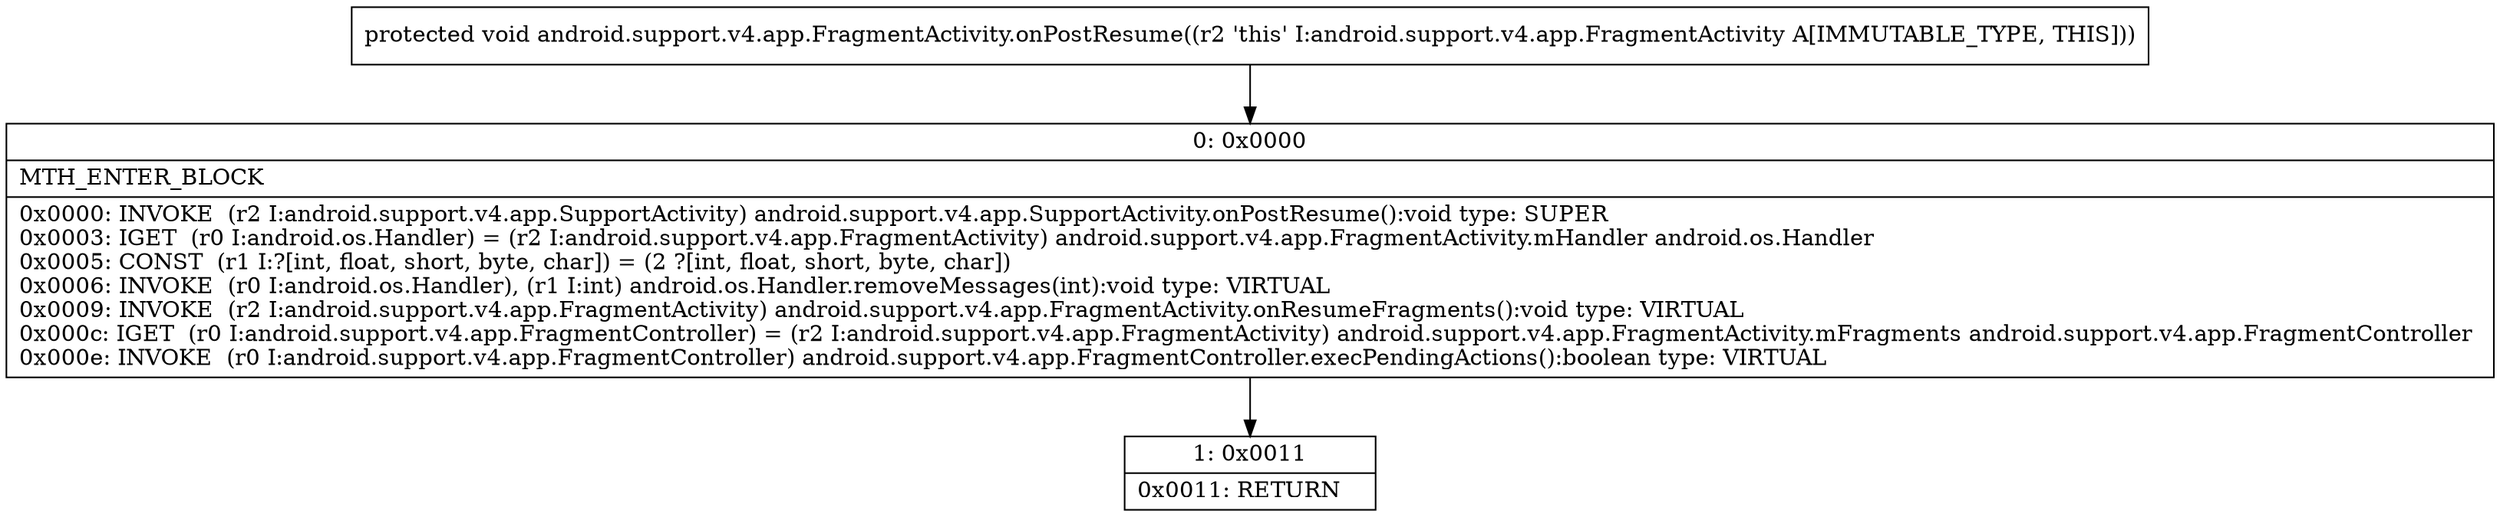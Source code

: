 digraph "CFG forandroid.support.v4.app.FragmentActivity.onPostResume()V" {
Node_0 [shape=record,label="{0\:\ 0x0000|MTH_ENTER_BLOCK\l|0x0000: INVOKE  (r2 I:android.support.v4.app.SupportActivity) android.support.v4.app.SupportActivity.onPostResume():void type: SUPER \l0x0003: IGET  (r0 I:android.os.Handler) = (r2 I:android.support.v4.app.FragmentActivity) android.support.v4.app.FragmentActivity.mHandler android.os.Handler \l0x0005: CONST  (r1 I:?[int, float, short, byte, char]) = (2 ?[int, float, short, byte, char]) \l0x0006: INVOKE  (r0 I:android.os.Handler), (r1 I:int) android.os.Handler.removeMessages(int):void type: VIRTUAL \l0x0009: INVOKE  (r2 I:android.support.v4.app.FragmentActivity) android.support.v4.app.FragmentActivity.onResumeFragments():void type: VIRTUAL \l0x000c: IGET  (r0 I:android.support.v4.app.FragmentController) = (r2 I:android.support.v4.app.FragmentActivity) android.support.v4.app.FragmentActivity.mFragments android.support.v4.app.FragmentController \l0x000e: INVOKE  (r0 I:android.support.v4.app.FragmentController) android.support.v4.app.FragmentController.execPendingActions():boolean type: VIRTUAL \l}"];
Node_1 [shape=record,label="{1\:\ 0x0011|0x0011: RETURN   \l}"];
MethodNode[shape=record,label="{protected void android.support.v4.app.FragmentActivity.onPostResume((r2 'this' I:android.support.v4.app.FragmentActivity A[IMMUTABLE_TYPE, THIS])) }"];
MethodNode -> Node_0;
Node_0 -> Node_1;
}

